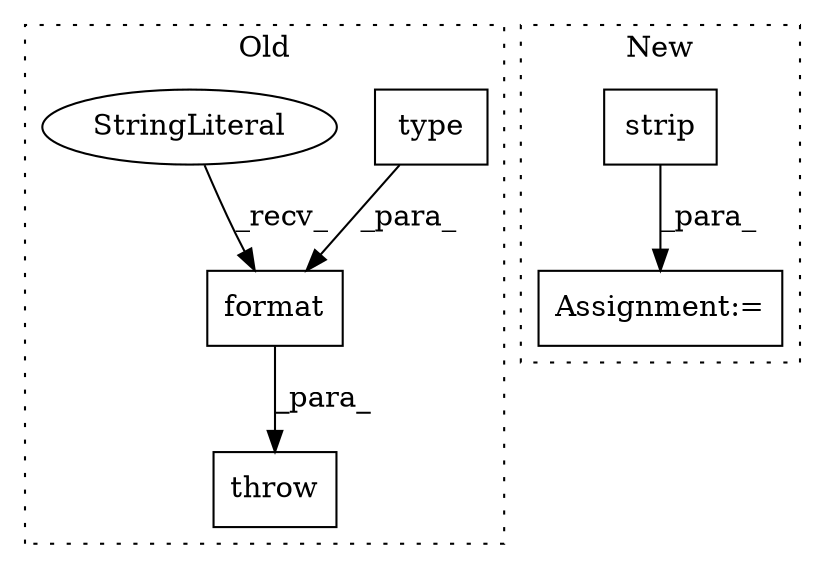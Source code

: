 digraph G {
subgraph cluster0 {
1 [label="type" a="32" s="10197,10206" l="5,1" shape="box"];
3 [label="format" a="32" s="10190,10216" l="7,1" shape="box"];
4 [label="StringLiteral" a="45" s="10082" l="107" shape="ellipse"];
5 [label="throw" a="53" s="10061" l="6" shape="box"];
label = "Old";
style="dotted";
}
subgraph cluster1 {
2 [label="strip" a="32" s="10127" l="7" shape="box"];
6 [label="Assignment:=" a="7" s="10102" l="1" shape="box"];
label = "New";
style="dotted";
}
1 -> 3 [label="_para_"];
2 -> 6 [label="_para_"];
3 -> 5 [label="_para_"];
4 -> 3 [label="_recv_"];
}